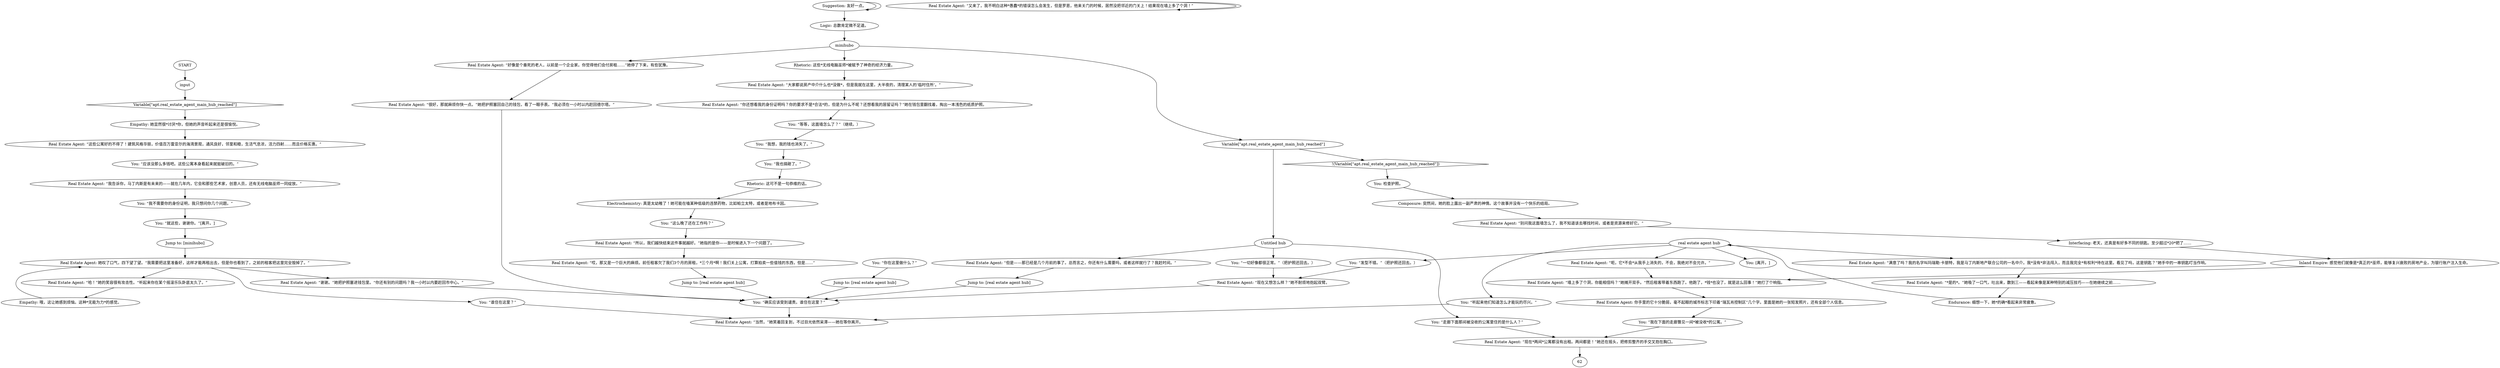# APT / REAL ESTATE AGENT
# A short conversation with the real estate agent. She tells you about some apartments.
# ==================================================
digraph G {
	  0 [label="START"];
	  1 [label="input"];
	  2 [label="You: “你在这里做什么？”"];
	  3 [label="You: “发型不错。”（把护照还回去。）"];
	  4 [label="Logic: 总数肯定微不足道。"];
	  5 [label="Real Estate Agent: 你手里的它十分脆弱，毫不起眼的城市标志下印着“瑞瓦肖控制区”几个字。里面是她的一张短发照片，还有全部个人信息。"];
	  6 [label="Composure: 突然间，她的脸上露出一副严肃的神情。这个故事并没有一个快乐的结局。"];
	  7 [label="Real Estate Agent: “很好，那就麻烦你快一点。”她把护照塞回自己的钱包，看了一眼手表。“我必须在一小时以内赶回德尔塔。”"];
	  8 [label="You: “就这些，谢谢你。”[离开。]"];
	  9 [label="You: [离开。]"];
	  10 [label="You: “一切好像都很正常。”（把护照还回去。）"];
	  11 [label="Suggestion: 友好一点。"];
	  12 [label="You: “我在下面的走廊瞥见一间*被没收*的公寓。”"];
	  13 [label="Real Estate Agent: “满意了吗？我的名字叫玛瑞勒·卡朋特，我是马丁内斯地产联合公司的一名中介。我*没有*非法闯入，而且我完全*有权利*待在这里。看见了吗，这是钥匙？”她手中的一串钥匙叮当作响。"];
	  14 [label="You: 检查护照。"];
	  15 [label="Real Estate Agent: “但是——那已经是几个月前的事了。总而言之，你还有什么需要吗，或者这样就行了？我赶时间。”"];
	  16 [label="Real Estate Agent: “别问我这面墙怎么了，我不知道该去哪找时间，或者是资源来修好它。”"];
	  17 [label="You: “我想，我的钱也消失了。”"];
	  18 [label="Rhetoric: 这些*无线电脑巫师*被赋予了神奇的经济力量。"];
	  19 [label="You: “我不需要你的身份证明，我只想问你几个问题。”"];
	  20 [label="You: “走廊下面那间被没收的公寓里住的是什么人？”"];
	  21 [label="Real Estate Agent: “呃，它*不会*从我手上消失的，不会，我绝对不会允许。”"];
	  22 [label="You: “我也搞砸了。”"];
	  23 [label="You: “谁住在这里？”"];
	  24 [label="Electrochemistry: 真是太幼稚了！她可能在嗑某种低级的违禁药物，比如帕立太特，或者是地布卡因。"];
	  25 [label="Real Estate Agent: “又来了，我不明白这种*愚蠢*的错误怎么会发生，但是罗恩，他来关门的时候，居然没把邻近的门关上！结果现在墙上多了个洞！”"];
	  26 [label="Jump to: [real estate agent hub]"];
	  27 [label="Jump to: [real estate agent hub]"];
	  28 [label="real estate agent hub"];
	  29 [label="You: “确实应该受到谴责。谁住在这里？”"];
	  30 [label="Real Estate Agent: “谢谢。”她把护照塞进钱包里。“你还有别的问题吗？我一小时以内要赶回市中心。”"];
	  31 [label="Real Estate Agent: “现在又想怎么样？”她不耐烦地抱起双臂。"];
	  32 [label="Empathy: 她显然很*讨厌*你，但她的声音听起来还是很愉悦。"];
	  33 [label="Inland Empire: 感觉他们就像是*真正的*巫师，能够复兴衰败的房地产业，为银行账户注入生命。"];
	  34 [label="Real Estate Agent: “大家都说房产中介什么也*没做*，但是我就在这里，大半夜的，清理某人的‘临时住所’。”"];
	  35 [label="Endurance: 细想一下，她*的确*看起来非常疲惫。"];
	  36 [label="Real Estate Agent: “哎，那又是一个巨大的麻烦。前任租客欠了我们3个月的房租，*三个月*啊！我们关上公寓，打算拍卖一些值钱的东西，但是……”"];
	  37 [label="Real Estate Agent: “现在*两间*公寓都没有出租。两间都是！”她还在摇头，把修剪整齐的手交叉抱在胸口。"];
	  38 [label="Interfacing: 老天，还真是有好多不同的钥匙。至少超过*20*把了……"];
	  39 [label="Real Estate Agent: “*是的*。”她吸了一口气，吐出来，数到三——看起来像是某种特别的减压技巧——在她继续之前……"];
	  40 [label="Real Estate Agent: “所以，我们越快结束这件事就越好。”她指的是你——是时候进入下一个问题了。"];
	  41 [label="Real Estate Agent: “你还想看我的身份证明吗？你的要求不是*合法*的，但是为什么不呢？还想看我的居留证吗？”她在钱包里翻找着，掏出一本浅色的纸质护照。"];
	  42 [label="Real Estate Agent: “这些公寓好的不得了！建筑风格华丽，价值百万雷亚尔的海湾景观，通风良好，邻里和睦，生活气息浓，活力四射……而且价格实惠。”"];
	  43 [label="Real Estate Agent: “我告诉你，马丁内斯是有未来的——就在几年内，它会和那些艺术家，创意人员，还有无线电脑巫师一同绽放。”"];
	  44 [label="You: “应该没那么多钱吧。这些公寓本身看起来就挺破旧的。”"];
	  45 [label="Variable[\"apt.real_estate_agent_main_hub_reached\"]"];
	  46 [label="Variable[\"apt.real_estate_agent_main_hub_reached\"]", shape=diamond];
	  47 [label="!(Variable[\"apt.real_estate_agent_main_hub_reached\"])", shape=diamond];
	  48 [label="Untitled hub"];
	  49 [label="You: “等等，这面墙怎么了？”（继续。）"];
	  50 [label="Real Estate Agent: “好像是个垂死的老人，以前是一个企业家。你觉得他们会付房租……”她停了下来，有些犹豫。"];
	  51 [label="Real Estate Agent: “当然，”她笑着回复到，不过目光依然呆滞——她在等你离开。"];
	  52 [label="Jump to: [minihubo]"];
	  53 [label="Real Estate Agent: “墙上多了个洞，你能相信吗？”她摊开双手。“然后租客带着东西跑了。他跑了，*钱*也没了，就是这么回事！”她打了个响指。"];
	  54 [label="You: “这么晚了还在工作吗？”"];
	  55 [label="You: “听起来他们知道怎么才能玩的尽兴。”"];
	  56 [label="Real Estate Agent: “哈！”她的笑容很有攻击性。“听起来你在某个摇滚乐队卧底太久了。”"];
	  57 [label="Rhetoric: 这可不是一句恭维的话。"];
	  58 [label="Empathy: 哦，这让她感到烦恼。这种*无能为力*的感觉。"];
	  59 [label="minihubo"];
	  60 [label="Real Estate Agent: 她叹了口气，四下望了望。“我需要把这里准备好，这样才能再租出去，但是你也看到了，之前的租客把这里完全毁掉了。”"];
	  61 [label="Jump to: [real estate agent hub]"];
	  0 -> 1
	  1 -> 46
	  2 -> 61
	  3 -> 31
	  4 -> 59
	  5 -> 12
	  6 -> 16
	  7 -> 29
	  8 -> 52
	  10 -> 31
	  11 -> 11
	  11 -> 4
	  12 -> 37
	  13 -> 39
	  14 -> 6
	  15 -> 27
	  16 -> 38
	  17 -> 22
	  18 -> 34
	  19 -> 8
	  20 -> 37
	  21 -> 53
	  22 -> 57
	  23 -> 51
	  24 -> 54
	  25 -> 25
	  26 -> 29
	  27 -> 29
	  28 -> 3
	  28 -> 9
	  28 -> 13
	  28 -> 21
	  28 -> 55
	  29 -> 51
	  30 -> 29
	  31 -> 29
	  32 -> 42
	  33 -> 53
	  34 -> 41
	  35 -> 28
	  36 -> 26
	  37 -> 62
	  38 -> 33
	  39 -> 35
	  40 -> 36
	  41 -> 49
	  42 -> 44
	  43 -> 19
	  44 -> 43
	  45 -> 48
	  45 -> 47
	  46 -> 32
	  47 -> 14
	  48 -> 10
	  48 -> 20
	  48 -> 15
	  49 -> 17
	  50 -> 7
	  52 -> 60
	  53 -> 5
	  54 -> 40
	  55 -> 51
	  56 -> 58
	  57 -> 24
	  58 -> 60
	  59 -> 18
	  59 -> 50
	  59 -> 45
	  60 -> 56
	  60 -> 30
	  60 -> 23
	  61 -> 29
}

